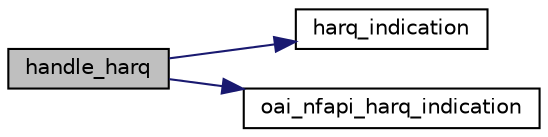 digraph "handle_harq"
{
 // LATEX_PDF_SIZE
  edge [fontname="Helvetica",fontsize="10",labelfontname="Helvetica",labelfontsize="10"];
  node [fontname="Helvetica",fontsize="10",shape=record];
  rankdir="LR";
  Node1 [label="handle_harq",height=0.2,width=0.4,color="black", fillcolor="grey75", style="filled", fontcolor="black",tooltip=" "];
  Node1 -> Node2 [color="midnightblue",fontsize="10",style="solid",fontname="Helvetica"];
  Node2 [label="harq_indication",height=0.2,width=0.4,color="black", fillcolor="white", style="filled",URL="$group____mac.html#ga674a61937b1fe60f26a8a3e95fcc57bd",tooltip=" "];
  Node1 -> Node3 [color="midnightblue",fontsize="10",style="solid",fontname="Helvetica"];
  Node3 [label="oai_nfapi_harq_indication",height=0.2,width=0.4,color="black", fillcolor="white", style="filled",URL="$IF__Module_8c.html#af3e36085b9a000d250e7230c5a9f7d67",tooltip=" "];
}
